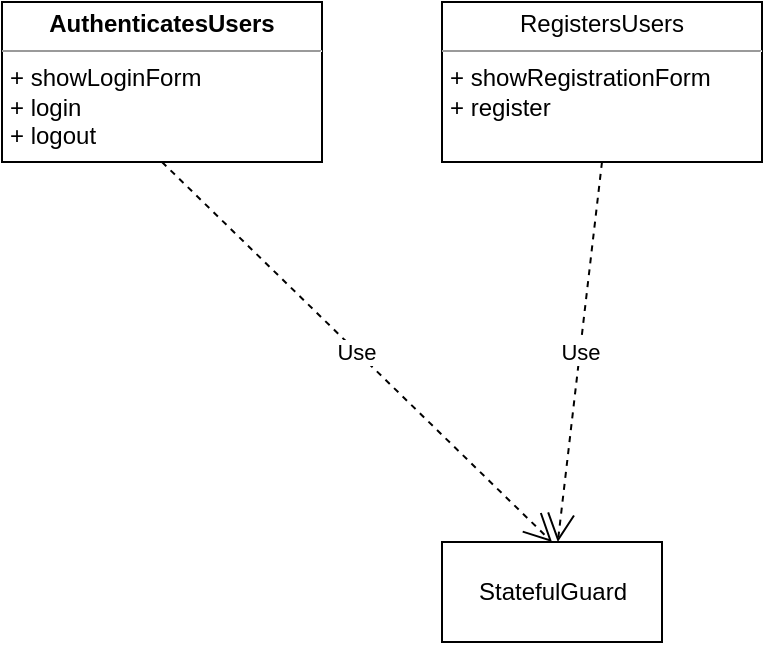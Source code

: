 <mxfile version="12.5.4" type="github">
  <diagram id="gZD3GhaqJtmUgJuXptB7" name="第 1 页">
    <mxGraphModel dx="1373" dy="773" grid="1" gridSize="10" guides="1" tooltips="1" connect="1" arrows="1" fold="1" page="1" pageScale="1" pageWidth="827" pageHeight="1169" math="0" shadow="0">
      <root>
        <mxCell id="0"/>
        <mxCell id="1" parent="0"/>
        <mxCell id="f1CG-zrmnWsXXwke2t2M-1" value="&lt;p style=&quot;margin: 0px ; margin-top: 4px ; text-align: center&quot;&gt;&lt;b&gt;AuthenticatesUsers&lt;/b&gt;&lt;/p&gt;&lt;hr size=&quot;1&quot;&gt;&lt;p style=&quot;margin: 0px ; margin-left: 4px&quot;&gt;+ showLoginForm&lt;/p&gt;&lt;p style=&quot;margin: 0px ; margin-left: 4px&quot;&gt;+&amp;nbsp;login&lt;/p&gt;&lt;p style=&quot;margin: 0px ; margin-left: 4px&quot;&gt;+&amp;nbsp;logout&lt;/p&gt;" style="verticalAlign=top;align=left;overflow=fill;fontSize=12;fontFamily=Helvetica;html=1;" vertex="1" parent="1">
          <mxGeometry x="100" y="100" width="160" height="80" as="geometry"/>
        </mxCell>
        <mxCell id="f1CG-zrmnWsXXwke2t2M-2" value="StatefulGuard" style="html=1;" vertex="1" parent="1">
          <mxGeometry x="320" y="370" width="110" height="50" as="geometry"/>
        </mxCell>
        <mxCell id="f1CG-zrmnWsXXwke2t2M-5" value="Use" style="endArrow=open;endSize=12;dashed=1;html=1;entryX=0.5;entryY=0;entryDx=0;entryDy=0;exitX=0.5;exitY=1;exitDx=0;exitDy=0;" edge="1" parent="1" source="f1CG-zrmnWsXXwke2t2M-1" target="f1CG-zrmnWsXXwke2t2M-2">
          <mxGeometry width="160" relative="1" as="geometry">
            <mxPoint x="180" y="260" as="sourcePoint"/>
            <mxPoint x="340" y="260" as="targetPoint"/>
          </mxGeometry>
        </mxCell>
        <mxCell id="f1CG-zrmnWsXXwke2t2M-6" value="&lt;p style=&quot;margin: 0px ; margin-top: 4px ; text-align: center&quot;&gt;RegistersUsers&lt;br&gt;&lt;/p&gt;&lt;hr size=&quot;1&quot;&gt;&lt;p style=&quot;margin: 0px ; margin-left: 4px&quot;&gt;+ showRegistrationForm&lt;/p&gt;&lt;p style=&quot;margin: 0px ; margin-left: 4px&quot;&gt;+&amp;nbsp;register&lt;/p&gt;" style="verticalAlign=top;align=left;overflow=fill;fontSize=12;fontFamily=Helvetica;html=1;" vertex="1" parent="1">
          <mxGeometry x="320" y="100" width="160" height="80" as="geometry"/>
        </mxCell>
        <mxCell id="f1CG-zrmnWsXXwke2t2M-7" value="Use" style="endArrow=open;endSize=12;dashed=1;html=1;exitX=0.5;exitY=1;exitDx=0;exitDy=0;" edge="1" parent="1" source="f1CG-zrmnWsXXwke2t2M-6" target="f1CG-zrmnWsXXwke2t2M-2">
          <mxGeometry width="160" relative="1" as="geometry">
            <mxPoint x="440" y="200" as="sourcePoint"/>
            <mxPoint x="635" y="390" as="targetPoint"/>
          </mxGeometry>
        </mxCell>
      </root>
    </mxGraphModel>
  </diagram>
</mxfile>
